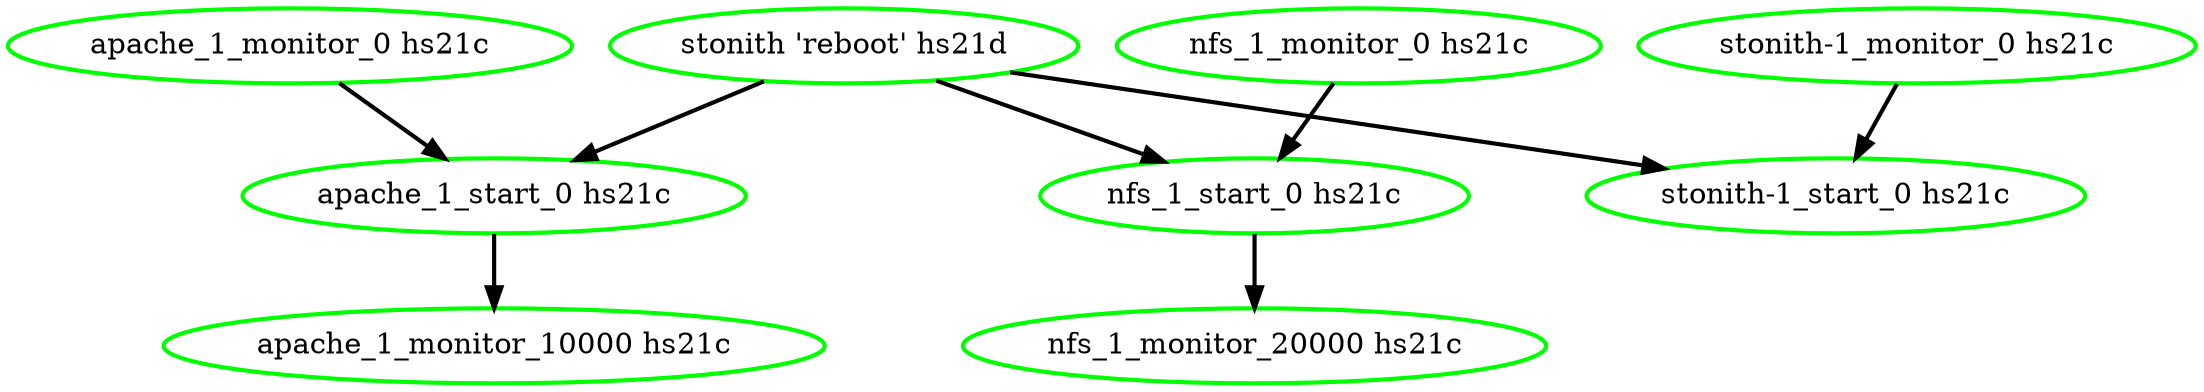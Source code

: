  digraph "g" {
"apache_1_monitor_0 hs21c" -> "apache_1_start_0 hs21c" [ style = bold]
"apache_1_monitor_0 hs21c" [ style=bold color="green" fontcolor="black"]
"apache_1_monitor_10000 hs21c" [ style=bold color="green" fontcolor="black"]
"apache_1_start_0 hs21c" -> "apache_1_monitor_10000 hs21c" [ style = bold]
"apache_1_start_0 hs21c" [ style=bold color="green" fontcolor="black"]
"nfs_1_monitor_0 hs21c" -> "nfs_1_start_0 hs21c" [ style = bold]
"nfs_1_monitor_0 hs21c" [ style=bold color="green" fontcolor="black"]
"nfs_1_monitor_20000 hs21c" [ style=bold color="green" fontcolor="black"]
"nfs_1_start_0 hs21c" -> "nfs_1_monitor_20000 hs21c" [ style = bold]
"nfs_1_start_0 hs21c" [ style=bold color="green" fontcolor="black"]
"stonith 'reboot' hs21d" -> "apache_1_start_0 hs21c" [ style = bold]
"stonith 'reboot' hs21d" -> "nfs_1_start_0 hs21c" [ style = bold]
"stonith 'reboot' hs21d" -> "stonith-1_start_0 hs21c" [ style = bold]
"stonith 'reboot' hs21d" [ style=bold color="green" fontcolor="black"]
"stonith-1_monitor_0 hs21c" -> "stonith-1_start_0 hs21c" [ style = bold]
"stonith-1_monitor_0 hs21c" [ style=bold color="green" fontcolor="black"]
"stonith-1_start_0 hs21c" [ style=bold color="green" fontcolor="black"]
}
